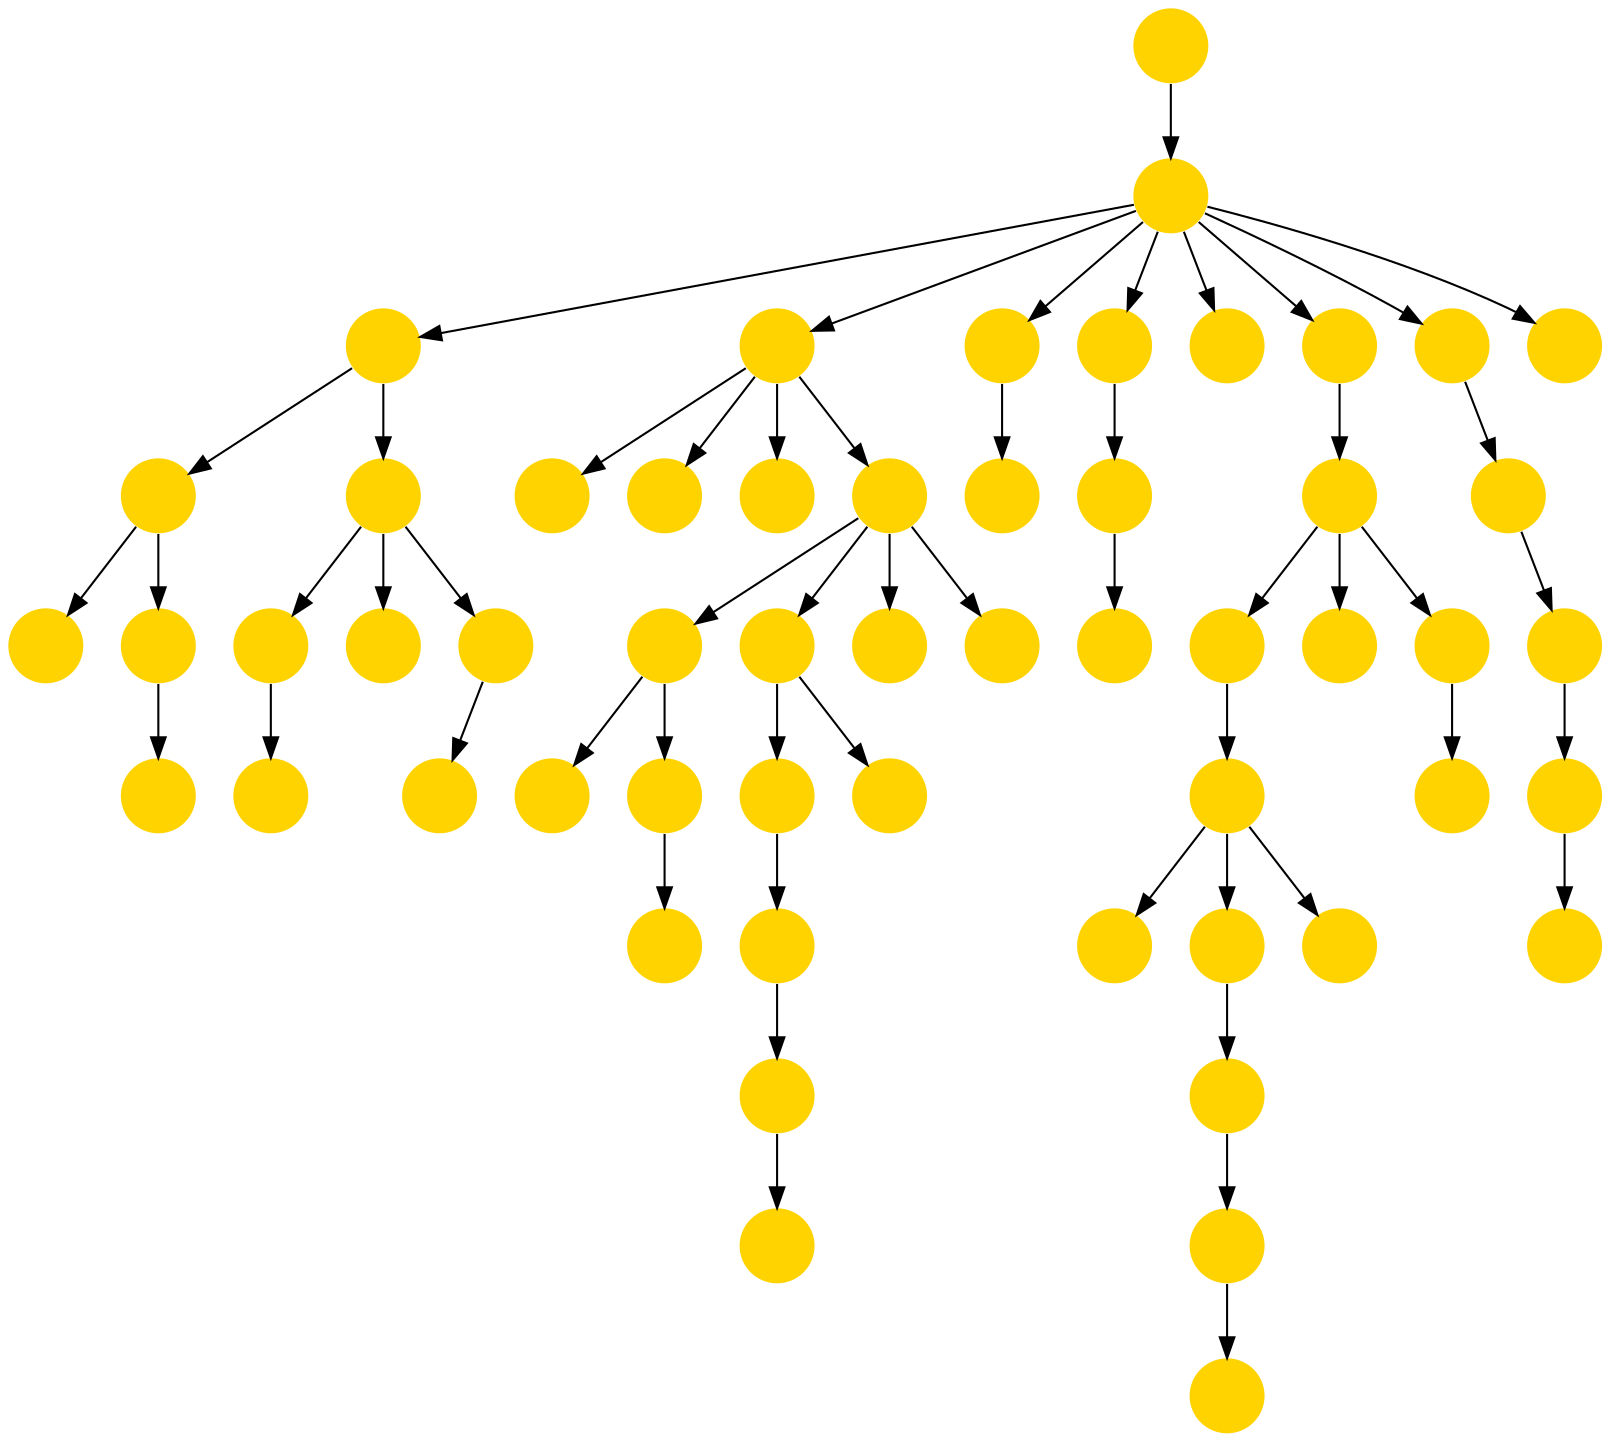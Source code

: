 digraph{
0 [tooltip = "Q", penwidth = 0, style = filled, fillcolor = "#ffd300", shape = circle, label = ""]
1 [tooltip = "Q", penwidth = 0, style = filled, fillcolor = "#ffd300", shape = circle, label = ""]
2 [tooltip = "Q", penwidth = 0, style = filled, fillcolor = "#ffd300", shape = circle, label = ""]
3 [tooltip = "Q", penwidth = 0, style = filled, fillcolor = "#ffd300", shape = circle, label = ""]
4 [tooltip = "Q", penwidth = 0, style = filled, fillcolor = "#ffd300", shape = circle, label = ""]
5 [tooltip = "Q", penwidth = 0, style = filled, fillcolor = "#ffd300", shape = circle, label = ""]
6 [tooltip = "Q", penwidth = 0, style = filled, fillcolor = "#ffd300", shape = circle, label = ""]
7 [tooltip = "Q", penwidth = 0, style = filled, fillcolor = "#ffd300", shape = circle, label = ""]
8 [tooltip = "Q", penwidth = 0, style = filled, fillcolor = "#ffd300", shape = circle, label = ""]
9 [tooltip = "Q", penwidth = 0, style = filled, fillcolor = "#ffd300", shape = circle, label = ""]
10 [tooltip = "Q", penwidth = 0, style = filled, fillcolor = "#ffd300", shape = circle, label = ""]
11 [tooltip = "Q", penwidth = 0, style = filled, fillcolor = "#ffd300", shape = circle, label = ""]
12 [tooltip = "Q", penwidth = 0, style = filled, fillcolor = "#ffd300", shape = circle, label = ""]
13 [tooltip = "Q", penwidth = 0, style = filled, fillcolor = "#ffd300", shape = circle, label = ""]
14 [tooltip = "Q", penwidth = 0, style = filled, fillcolor = "#ffd300", shape = circle, label = ""]
15 [tooltip = "Q", penwidth = 0, style = filled, fillcolor = "#ffd300", shape = circle, label = ""]
16 [tooltip = "Q", penwidth = 0, style = filled, fillcolor = "#ffd300", shape = circle, label = ""]
17 [tooltip = "Q", penwidth = 0, style = filled, fillcolor = "#ffd300", shape = circle, label = ""]
18 [tooltip = "Q", penwidth = 0, style = filled, fillcolor = "#ffd300", shape = circle, label = ""]
19 [tooltip = "Q", penwidth = 0, style = filled, fillcolor = "#ffd300", shape = circle, label = ""]
20 [tooltip = "Q", penwidth = 0, style = filled, fillcolor = "#ffd300", shape = circle, label = ""]
21 [tooltip = "Q", penwidth = 0, style = filled, fillcolor = "#ffd300", shape = circle, label = ""]
22 [tooltip = "Q", penwidth = 0, style = filled, fillcolor = "#ffd300", shape = circle, label = ""]
23 [tooltip = "Q", penwidth = 0, style = filled, fillcolor = "#ffd300", shape = circle, label = ""]
24 [tooltip = "Q", penwidth = 0, style = filled, fillcolor = "#ffd300", shape = circle, label = ""]
25 [tooltip = "Q", penwidth = 0, style = filled, fillcolor = "#ffd300", shape = circle, label = ""]
26 [tooltip = "Q", penwidth = 0, style = filled, fillcolor = "#ffd300", shape = circle, label = ""]
27 [tooltip = "Q", penwidth = 0, style = filled, fillcolor = "#ffd300", shape = circle, label = ""]
28 [tooltip = "Q", penwidth = 0, style = filled, fillcolor = "#ffd300", shape = circle, label = ""]
29 [tooltip = "Q", penwidth = 0, style = filled, fillcolor = "#ffd300", shape = circle, label = ""]
30 [tooltip = "Q", penwidth = 0, style = filled, fillcolor = "#ffd300", shape = circle, label = ""]
31 [tooltip = "Q", penwidth = 0, style = filled, fillcolor = "#ffd300", shape = circle, label = ""]
32 [tooltip = "Q", penwidth = 0, style = filled, fillcolor = "#ffd300", shape = circle, label = ""]
33 [tooltip = "Q", penwidth = 0, style = filled, fillcolor = "#ffd300", shape = circle, label = ""]
34 [tooltip = "Q", penwidth = 0, style = filled, fillcolor = "#ffd300", shape = circle, label = ""]
35 [tooltip = "Q", penwidth = 0, style = filled, fillcolor = "#ffd300", shape = circle, label = ""]
36 [tooltip = "Q", penwidth = 0, style = filled, fillcolor = "#ffd300", shape = circle, label = ""]
37 [tooltip = "Q", penwidth = 0, style = filled, fillcolor = "#ffd300", shape = circle, label = ""]
38 [tooltip = "Q", penwidth = 0, style = filled, fillcolor = "#ffd300", shape = circle, label = ""]
39 [tooltip = "Q", penwidth = 0, style = filled, fillcolor = "#ffd300", shape = circle, label = ""]
40 [tooltip = "Q", penwidth = 0, style = filled, fillcolor = "#ffd300", shape = circle, label = ""]
41 [tooltip = "Q", penwidth = 0, style = filled, fillcolor = "#ffd300", shape = circle, label = ""]
42 [tooltip = "Q", penwidth = 0, style = filled, fillcolor = "#ffd300", shape = circle, label = ""]
43 [tooltip = "Q", penwidth = 0, style = filled, fillcolor = "#ffd300", shape = circle, label = ""]
44 [tooltip = "Q", penwidth = 0, style = filled, fillcolor = "#ffd300", shape = circle, label = ""]
45 [tooltip = "Q", penwidth = 0, style = filled, fillcolor = "#ffd300", shape = circle, label = ""]
46 [tooltip = "Q", penwidth = 0, style = filled, fillcolor = "#ffd300", shape = circle, label = ""]
47 [tooltip = "Q", penwidth = 0, style = filled, fillcolor = "#ffd300", shape = circle, label = ""]
48 [tooltip = "Q", penwidth = 0, style = filled, fillcolor = "#ffd300", shape = circle, label = ""]
49 [tooltip = "Q", penwidth = 0, style = filled, fillcolor = "#ffd300", shape = circle, label = ""]
50 [tooltip = "Q", penwidth = 0, style = filled, fillcolor = "#ffd300", shape = circle, label = ""]
51 [tooltip = "Q", penwidth = 0, style = filled, fillcolor = "#ffd300", shape = circle, label = ""]
52 [tooltip = "Q", penwidth = 0, style = filled, fillcolor = "#ffd300", shape = circle, label = ""]
53 [tooltip = "Q", penwidth = 0, style = filled, fillcolor = "#ffd300", shape = circle, label = ""]
54 [tooltip = "Q", penwidth = 0, style = filled, fillcolor = "#ffd300", shape = circle, label = ""]
15 -> 27
18 -> 22
10 -> 11
24 -> 50
42 -> 10
15 -> 43
41 -> 40
18 -> 26
19 -> 15
6 -> 2
21 -> 16
36 -> 52
1 -> 20
35 -> 37
32 -> 33
39 -> 36
15 -> 54
21 -> 53
12 -> 13
15 -> 30
6 -> 3
1 -> 51
15 -> 39
15 -> 18
15 -> 4
35 -> 7
4 -> 1
29 -> 17
7 -> 45
18 -> 35
50 -> 12
15 -> 34
35 -> 32
11 -> 9
27 -> 44
43 -> 42
30 -> 29
25 -> 21
5 -> 28
6 -> 5
36 -> 38
4 -> 6
32 -> 47
31 -> 41
45 -> 46
2 -> 0
51 -> 49
18 -> 23
36 -> 25
35 -> 48
7 -> 8
52 -> 14
21 -> 24
33 -> 31
}